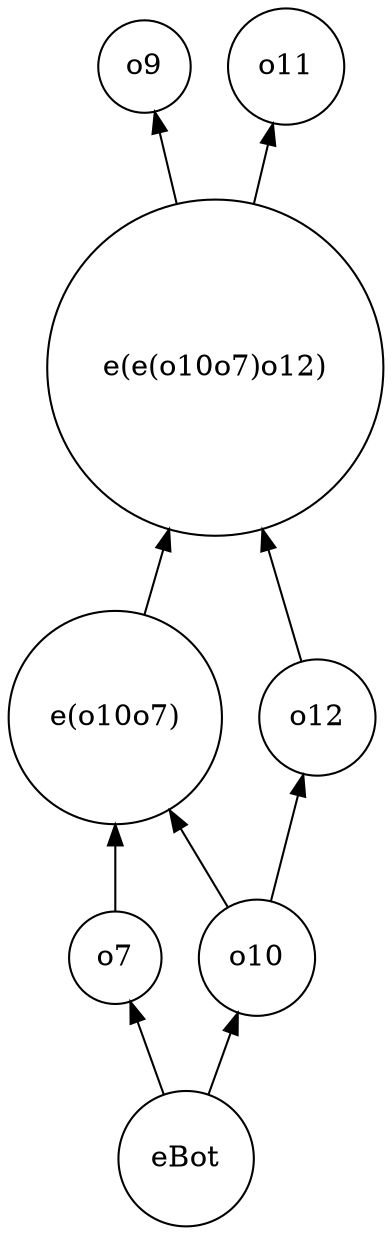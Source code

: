 strict digraph cla_v4_o8_d {
	rankdir=BT
	"e(o10o7)" [shape=circle]
	o9 [shape=circle]
	"e(e(o10o7)o12)" [shape=circle]
	eBot [shape=circle]
	o11 [shape=circle]
	o7 [shape=circle]
	o10 [shape=circle]
	o12 [shape=circle]
	o7 -> "e(o10o7)"
	o10 -> "e(o10o7)"
	"e(e(o10o7)o12)" -> o9
	"e(o10o7)" -> "e(e(o10o7)o12)"
	o12 -> "e(e(o10o7)o12)"
	"e(e(o10o7)o12)" -> o11
	eBot -> o7
	eBot -> o10
	o10 -> o12
}
